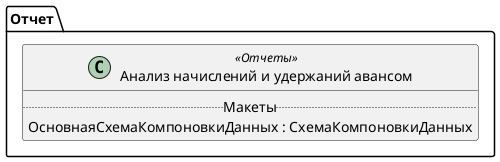 ﻿@startuml АнализНачисленийИУдержанийАвансом
'!include templates.wsd
'..\include templates.wsd
class Отчет.АнализНачисленийИУдержанийАвансом as "Анализ начислений и удержаний авансом" <<Отчеты>>
{
..Макеты..
ОсновнаяСхемаКомпоновкиДанных : СхемаКомпоновкиДанных
}
@enduml
